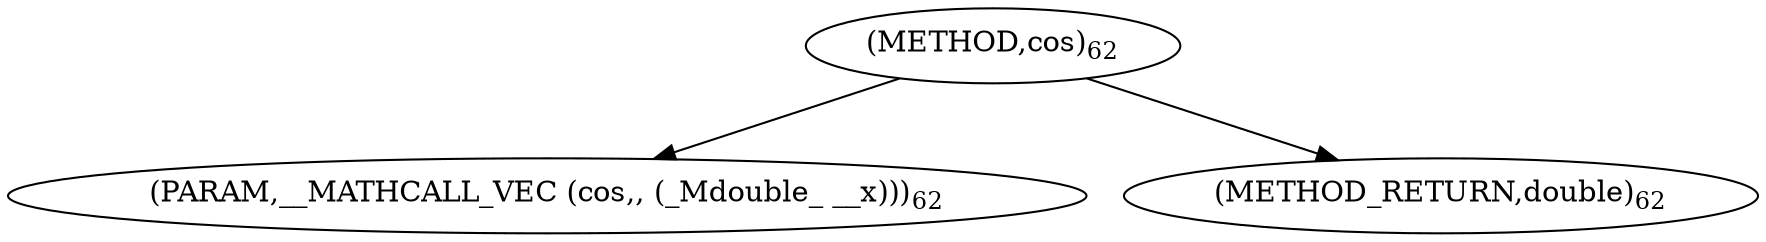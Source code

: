 digraph "cos" {  
"6246" [label = <(METHOD,cos)<SUB>62</SUB>> ]
"6247" [label = <(PARAM,__MATHCALL_VEC (cos,, (_Mdouble_ __x)))<SUB>62</SUB>> ]
"6248" [label = <(METHOD_RETURN,double)<SUB>62</SUB>> ]
  "6246" -> "6247" 
  "6246" -> "6248" 
}

